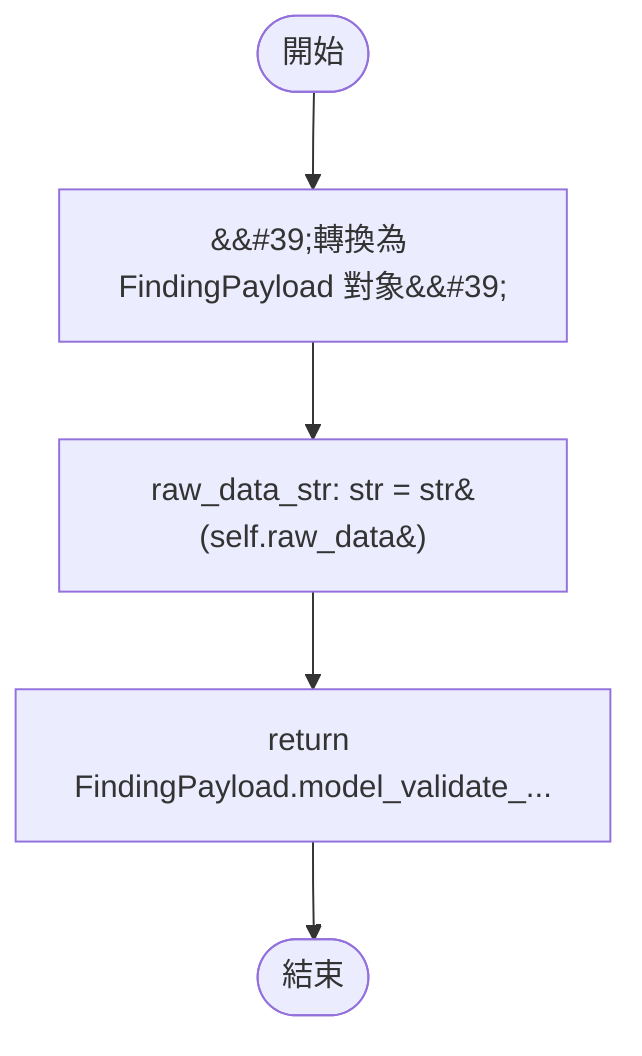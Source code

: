 flowchart TB
    n1([開始])
    n2([結束])
    n3[&amp;&#35;39;轉換為 FindingPayload 對象&amp;&#35;39;]
    n4[raw_data_str: str = str&#40;self.raw_data&#41;]
    n5[return FindingPayload.model_validate_...]
    n1 --> n3
    n3 --> n4
    n4 --> n5
    n5 --> n2